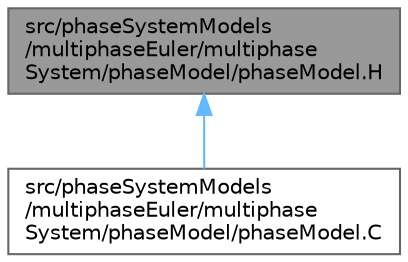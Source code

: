 digraph "src/phaseSystemModels/multiphaseEuler/multiphaseSystem/phaseModel/phaseModel.H"
{
 // LATEX_PDF_SIZE
  bgcolor="transparent";
  edge [fontname=Helvetica,fontsize=10,labelfontname=Helvetica,labelfontsize=10];
  node [fontname=Helvetica,fontsize=10,shape=box,height=0.2,width=0.4];
  Node1 [id="Node000001",label="src/phaseSystemModels\l/multiphaseEuler/multiphase\lSystem/phaseModel/phaseModel.H",height=0.2,width=0.4,color="gray40", fillcolor="grey60", style="filled", fontcolor="black",tooltip=" "];
  Node1 -> Node2 [id="edge1_Node000001_Node000002",dir="back",color="steelblue1",style="solid",tooltip=" "];
  Node2 [id="Node000002",label="src/phaseSystemModels\l/multiphaseEuler/multiphase\lSystem/phaseModel/phaseModel.C",height=0.2,width=0.4,color="grey40", fillcolor="white", style="filled",URL="$src_2phaseSystemModels_2multiphaseEuler_2multiphaseSystem_2phaseModel_2phaseModel_8C.html",tooltip=" "];
}
